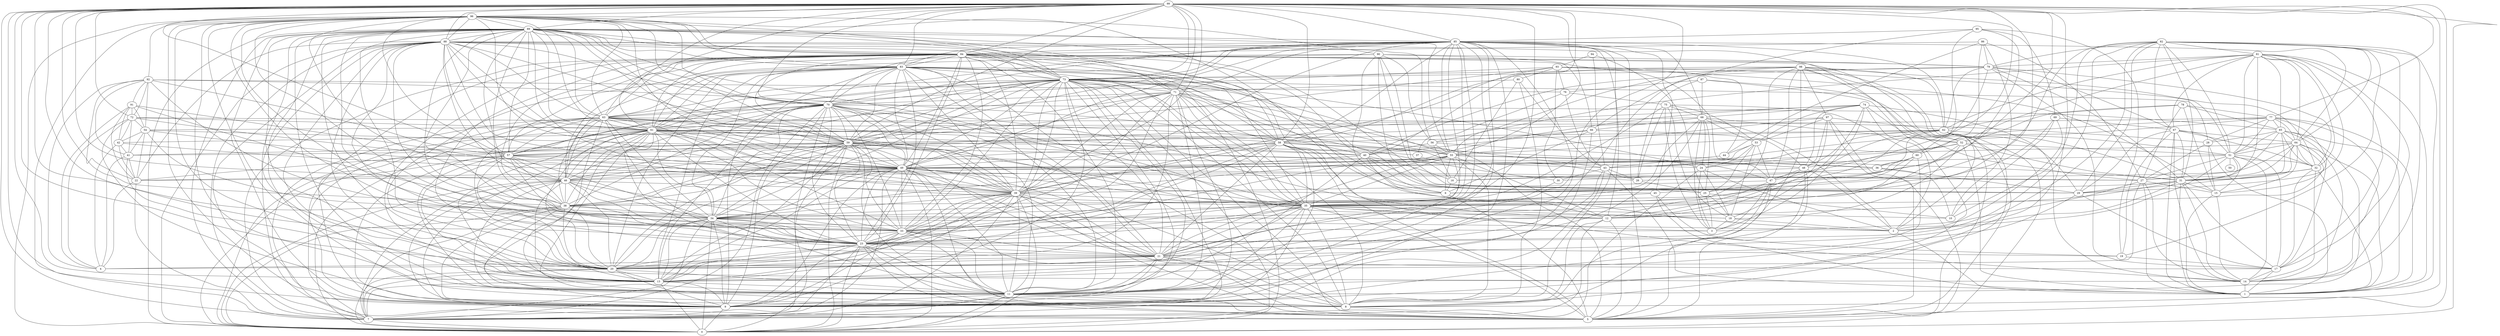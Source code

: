 digraph "sensornet-topology" {
label = "";
rankdir="BT";"0"->"7" [arrowhead = "both"] 
"0"->"9" [arrowhead = "both"] 
"0"->"11" [arrowhead = "both"] 
"0"->"13" [arrowhead = "both"] 
"0"->"20" [arrowhead = "both"] 
"0"->"23" [arrowhead = "both"] 
"0"->"34" [arrowhead = "both"] 
"0"->"38" [arrowhead = "both"] 
"0"->"39" [arrowhead = "both"] 
"0"->"46" [arrowhead = "both"] 
"0"->"49" [arrowhead = "both"] 
"0"->"57" [arrowhead = "both"] 
"0"->"59" [arrowhead = "both"] 
"0"->"61" [arrowhead = "both"] 
"0"->"63" [arrowhead = "both"] 
"0"->"70" [arrowhead = "both"] 
"0"->"73" [arrowhead = "both"] 
"0"->"84" [arrowhead = "both"] 
"0"->"88" [arrowhead = "both"] 
"0"->"89" [arrowhead = "both"] 
"0"->"96" [arrowhead = "both"] 
"0"->"97" [arrowhead = "both"] 
"0"->"99" [arrowhead = "both"] 
"1"->"2" [arrowhead = "both"] 
"1"->"14" [arrowhead = "both"] 
"1"->"15" [arrowhead = "both"] 
"1"->"17" [arrowhead = "both"] 
"1"->"27" [arrowhead = "both"] 
"1"->"28" [arrowhead = "both"] 
"1"->"31" [arrowhead = "both"] 
"1"->"32" [arrowhead = "both"] 
"1"->"43" [arrowhead = "both"] 
"1"->"45" [arrowhead = "both"] 
"1"->"52" [arrowhead = "both"] 
"1"->"64" [arrowhead = "both"] 
"1"->"65" [arrowhead = "both"] 
"1"->"67" [arrowhead = "both"] 
"1"->"77" [arrowhead = "both"] 
"1"->"81" [arrowhead = "both"] 
"1"->"82" [arrowhead = "both"] 
"2"->"18" [arrowhead = "both"] 
"2"->"24" [arrowhead = "both"] 
"2"->"31" [arrowhead = "both"] 
"2"->"34" [arrowhead = "both"] 
"2"->"40" [arrowhead = "both"] 
"2"->"48" [arrowhead = "both"] 
"2"->"51" [arrowhead = "both"] 
"2"->"68" [arrowhead = "both"] 
"2"->"69" [arrowhead = "both"] 
"2"->"74" [arrowhead = "both"] 
"2"->"84" [arrowhead = "both"] 
"2"->"98" [arrowhead = "both"] 
"3"->"18" [arrowhead = "both"] 
"3"->"24" [arrowhead = "both"] 
"3"->"25" [arrowhead = "both"] 
"3"->"27" [arrowhead = "both"] 
"3"->"47" [arrowhead = "both"] 
"3"->"54" [arrowhead = "both"] 
"3"->"68" [arrowhead = "both"] 
"3"->"74" [arrowhead = "both"] 
"3"->"75" [arrowhead = "both"] 
"3"->"84" [arrowhead = "both"] 
"4"->"21" [arrowhead = "both"] 
"4"->"22" [arrowhead = "both"] 
"4"->"27" [arrowhead = "both"] 
"4"->"41" [arrowhead = "both"] 
"4"->"42" [arrowhead = "both"] 
"4"->"72" [arrowhead = "both"] 
"4"->"91" [arrowhead = "both"] 
"4"->"92" [arrowhead = "both"] 
"5"->"6" [arrowhead = "both"] 
"5"->"8" [arrowhead = "both"] 
"5"->"11" [arrowhead = "both"] 
"5"->"12" [arrowhead = "both"] 
"5"->"21" [arrowhead = "both"] 
"5"->"23" [arrowhead = "both"] 
"5"->"35" [arrowhead = "both"] 
"5"->"39" [arrowhead = "both"] 
"5"->"47" [arrowhead = "both"] 
"5"->"48" [arrowhead = "both"] 
"5"->"49" [arrowhead = "both"] 
"5"->"58" [arrowhead = "both"] 
"5"->"61" [arrowhead = "both"] 
"5"->"62" [arrowhead = "both"] 
"5"->"71" [arrowhead = "both"] 
"5"->"73" [arrowhead = "both"] 
"5"->"85" [arrowhead = "both"] 
"5"->"87" [arrowhead = "both"] 
"5"->"89" [arrowhead = "both"] 
"5"->"97" [arrowhead = "both"] 
"5"->"98" [arrowhead = "both"] 
"5"->"99" [arrowhead = "both"] 
"6"->"16" [arrowhead = "both"] 
"6"->"31" [arrowhead = "both"] 
"6"->"40" [arrowhead = "both"] 
"6"->"55" [arrowhead = "both"] 
"6"->"66" [arrowhead = "both"] 
"6"->"82" [arrowhead = "both"] 
"6"->"90" [arrowhead = "both"] 
"6"->"91" [arrowhead = "both"] 
"6"->"95" [arrowhead = "both"] 
"6"->"96" [arrowhead = "both"] 
"7"->"9" [arrowhead = "both"] 
"7"->"11" [arrowhead = "both"] 
"7"->"12" [arrowhead = "both"] 
"7"->"13" [arrowhead = "both"] 
"7"->"20" [arrowhead = "both"] 
"7"->"22" [arrowhead = "both"] 
"7"->"23" [arrowhead = "both"] 
"7"->"24" [arrowhead = "both"] 
"7"->"34" [arrowhead = "both"] 
"7"->"38" [arrowhead = "both"] 
"7"->"39" [arrowhead = "both"] 
"7"->"46" [arrowhead = "both"] 
"7"->"49" [arrowhead = "both"] 
"7"->"59" [arrowhead = "both"] 
"7"->"61" [arrowhead = "both"] 
"7"->"63" [arrowhead = "both"] 
"7"->"70" [arrowhead = "both"] 
"7"->"73" [arrowhead = "both"] 
"7"->"84" [arrowhead = "both"] 
"7"->"88" [arrowhead = "both"] 
"7"->"89" [arrowhead = "both"] 
"7"->"96" [arrowhead = "both"] 
"7"->"99" [arrowhead = "both"] 
"8"->"11" [arrowhead = "both"] 
"8"->"12" [arrowhead = "both"] 
"8"->"21" [arrowhead = "both"] 
"8"->"23" [arrowhead = "both"] 
"8"->"33" [arrowhead = "both"] 
"8"->"35" [arrowhead = "both"] 
"8"->"39" [arrowhead = "both"] 
"8"->"48" [arrowhead = "both"] 
"8"->"49" [arrowhead = "both"] 
"8"->"55" [arrowhead = "both"] 
"8"->"61" [arrowhead = "both"] 
"8"->"62" [arrowhead = "both"] 
"8"->"71" [arrowhead = "both"] 
"8"->"72" [arrowhead = "both"] 
"8"->"73" [arrowhead = "both"] 
"8"->"80" [arrowhead = "both"] 
"8"->"83" [arrowhead = "both"] 
"8"->"85" [arrowhead = "both"] 
"8"->"89" [arrowhead = "both"] 
"8"->"98" [arrowhead = "both"] 
"8"->"99" [arrowhead = "both"] 
"9"->"11" [arrowhead = "both"] 
"9"->"13" [arrowhead = "both"] 
"9"->"20" [arrowhead = "both"] 
"9"->"21" [arrowhead = "both"] 
"9"->"23" [arrowhead = "both"] 
"9"->"33" [arrowhead = "both"] 
"9"->"34" [arrowhead = "both"] 
"9"->"35" [arrowhead = "both"] 
"9"->"38" [arrowhead = "both"] 
"9"->"39" [arrowhead = "both"] 
"9"->"43" [arrowhead = "both"] 
"9"->"46" [arrowhead = "both"] 
"9"->"49" [arrowhead = "both"] 
"9"->"57" [arrowhead = "both"] 
"9"->"60" [arrowhead = "both"] 
"9"->"61" [arrowhead = "both"] 
"9"->"63" [arrowhead = "both"] 
"9"->"70" [arrowhead = "both"] 
"9"->"71" [arrowhead = "both"] 
"9"->"73" [arrowhead = "both"] 
"9"->"83" [arrowhead = "both"] 
"9"->"84" [arrowhead = "both"] 
"9"->"85" [arrowhead = "both"] 
"9"->"87" [arrowhead = "both"] 
"9"->"88" [arrowhead = "both"] 
"9"->"89" [arrowhead = "both"] 
"9"->"96" [arrowhead = "both"] 
"9"->"99" [arrowhead = "both"] 
"10"->"25" [arrowhead = "both"] 
"10"->"35" [arrowhead = "both"] 
"10"->"36" [arrowhead = "both"] 
"10"->"69" [arrowhead = "both"] 
"10"->"82" [arrowhead = "both"] 
"10"->"86" [arrowhead = "both"] 
"11"->"13" [arrowhead = "both"] 
"11"->"20" [arrowhead = "both"] 
"11"->"21" [arrowhead = "both"] 
"11"->"23" [arrowhead = "both"] 
"11"->"33" [arrowhead = "both"] 
"11"->"34" [arrowhead = "both"] 
"11"->"35" [arrowhead = "both"] 
"11"->"38" [arrowhead = "both"] 
"11"->"39" [arrowhead = "both"] 
"11"->"40" [arrowhead = "both"] 
"11"->"46" [arrowhead = "both"] 
"11"->"49" [arrowhead = "both"] 
"11"->"55" [arrowhead = "both"] 
"11"->"57" [arrowhead = "both"] 
"11"->"58" [arrowhead = "both"] 
"11"->"59" [arrowhead = "both"] 
"11"->"63" [arrowhead = "both"] 
"11"->"65" [arrowhead = "both"] 
"11"->"66" [arrowhead = "both"] 
"11"->"70" [arrowhead = "both"] 
"11"->"71" [arrowhead = "both"] 
"11"->"73" [arrowhead = "both"] 
"11"->"83" [arrowhead = "both"] 
"11"->"84" [arrowhead = "both"] 
"11"->"85" [arrowhead = "both"] 
"11"->"88" [arrowhead = "both"] 
"11"->"89" [arrowhead = "both"] 
"11"->"96" [arrowhead = "both"] 
"11"->"99" [arrowhead = "both"] 
"12"->"31" [arrowhead = "both"] 
"12"->"35" [arrowhead = "both"] 
"12"->"47" [arrowhead = "both"] 
"12"->"48" [arrowhead = "both"] 
"12"->"55" [arrowhead = "both"] 
"12"->"58" [arrowhead = "both"] 
"12"->"70" [arrowhead = "both"] 
"12"->"85" [arrowhead = "both"] 
"12"->"91" [arrowhead = "both"] 
"12"->"97" [arrowhead = "both"] 
"12"->"98" [arrowhead = "both"] 
"13"->"20" [arrowhead = "both"] 
"13"->"23" [arrowhead = "both"] 
"13"->"29" [arrowhead = "both"] 
"13"->"33" [arrowhead = "both"] 
"13"->"34" [arrowhead = "both"] 
"13"->"38" [arrowhead = "both"] 
"13"->"39" [arrowhead = "both"] 
"13"->"43" [arrowhead = "both"] 
"13"->"46" [arrowhead = "both"] 
"13"->"49" [arrowhead = "both"] 
"13"->"57" [arrowhead = "both"] 
"13"->"59" [arrowhead = "both"] 
"13"->"61" [arrowhead = "both"] 
"13"->"68" [arrowhead = "both"] 
"13"->"70" [arrowhead = "both"] 
"13"->"73" [arrowhead = "both"] 
"13"->"83" [arrowhead = "both"] 
"13"->"84" [arrowhead = "both"] 
"13"->"88" [arrowhead = "both"] 
"13"->"89" [arrowhead = "both"] 
"13"->"96" [arrowhead = "both"] 
"13"->"99" [arrowhead = "both"] 
"14"->"15" [arrowhead = "both"] 
"14"->"17" [arrowhead = "both"] 
"14"->"27" [arrowhead = "both"] 
"14"->"31" [arrowhead = "both"] 
"14"->"32" [arrowhead = "both"] 
"14"->"35" [arrowhead = "both"] 
"14"->"41" [arrowhead = "both"] 
"14"->"51" [arrowhead = "both"] 
"14"->"65" [arrowhead = "both"] 
"14"->"67" [arrowhead = "both"] 
"14"->"74" [arrowhead = "both"] 
"14"->"77" [arrowhead = "both"] 
"14"->"81" [arrowhead = "both"] 
"14"->"82" [arrowhead = "both"] 
"15"->"27" [arrowhead = "both"] 
"15"->"28" [arrowhead = "both"] 
"15"->"31" [arrowhead = "both"] 
"15"->"51" [arrowhead = "both"] 
"15"->"64" [arrowhead = "both"] 
"15"->"77" [arrowhead = "both"] 
"15"->"78" [arrowhead = "both"] 
"15"->"93" [arrowhead = "both"] 
"16"->"40" [arrowhead = "both"] 
"16"->"48" [arrowhead = "both"] 
"16"->"56" [arrowhead = "both"] 
"16"->"80" [arrowhead = "both"] 
"16"->"90" [arrowhead = "both"] 
"16"->"99" [arrowhead = "both"] 
"17"->"19" [arrowhead = "both"] 
"17"->"29" [arrowhead = "both"] 
"17"->"31" [arrowhead = "both"] 
"17"->"32" [arrowhead = "both"] 
"17"->"33" [arrowhead = "both"] 
"17"->"51" [arrowhead = "both"] 
"17"->"64" [arrowhead = "both"] 
"17"->"79" [arrowhead = "both"] 
"17"->"81" [arrowhead = "both"] 
"17"->"82" [arrowhead = "both"] 
"18"->"24" [arrowhead = "both"] 
"18"->"25" [arrowhead = "both"] 
"18"->"35" [arrowhead = "both"] 
"18"->"52" [arrowhead = "both"] 
"18"->"53" [arrowhead = "both"] 
"18"->"74" [arrowhead = "both"] 
"18"->"75" [arrowhead = "both"] 
"18"->"89" [arrowhead = "both"] 
"19"->"23" [arrowhead = "both"] 
"19"->"45" [arrowhead = "both"] 
"19"->"67" [arrowhead = "both"] 
"19"->"82" [arrowhead = "both"] 
"19"->"95" [arrowhead = "both"] 
"20"->"21" [arrowhead = "both"] 
"20"->"23" [arrowhead = "both"] 
"20"->"33" [arrowhead = "both"] 
"20"->"34" [arrowhead = "both"] 
"20"->"35" [arrowhead = "both"] 
"20"->"38" [arrowhead = "both"] 
"20"->"39" [arrowhead = "both"] 
"20"->"46" [arrowhead = "both"] 
"20"->"49" [arrowhead = "both"] 
"20"->"57" [arrowhead = "both"] 
"20"->"59" [arrowhead = "both"] 
"20"->"61" [arrowhead = "both"] 
"20"->"63" [arrowhead = "both"] 
"20"->"71" [arrowhead = "both"] 
"20"->"73" [arrowhead = "both"] 
"20"->"83" [arrowhead = "both"] 
"20"->"84" [arrowhead = "both"] 
"20"->"85" [arrowhead = "both"] 
"20"->"88" [arrowhead = "both"] 
"20"->"89" [arrowhead = "both"] 
"20"->"90" [arrowhead = "both"] 
"20"->"96" [arrowhead = "both"] 
"20"->"99" [arrowhead = "both"] 
"21"->"23" [arrowhead = "both"] 
"21"->"30" [arrowhead = "both"] 
"21"->"33" [arrowhead = "both"] 
"21"->"35" [arrowhead = "both"] 
"21"->"39" [arrowhead = "both"] 
"21"->"49" [arrowhead = "both"] 
"21"->"55" [arrowhead = "both"] 
"21"->"58" [arrowhead = "both"] 
"21"->"59" [arrowhead = "both"] 
"21"->"61" [arrowhead = "both"] 
"21"->"70" [arrowhead = "both"] 
"21"->"73" [arrowhead = "both"] 
"21"->"82" [arrowhead = "both"] 
"21"->"83" [arrowhead = "both"] 
"21"->"85" [arrowhead = "both"] 
"21"->"89" [arrowhead = "both"] 
"21"->"95" [arrowhead = "both"] 
"21"->"99" [arrowhead = "both"] 
"22"->"41" [arrowhead = "both"] 
"22"->"42" [arrowhead = "both"] 
"22"->"49" [arrowhead = "both"] 
"22"->"54" [arrowhead = "both"] 
"22"->"59" [arrowhead = "both"] 
"22"->"74" [arrowhead = "both"] 
"22"->"88" [arrowhead = "both"] 
"22"->"91" [arrowhead = "both"] 
"22"->"92" [arrowhead = "both"] 
"23"->"33" [arrowhead = "both"] 
"23"->"34" [arrowhead = "both"] 
"23"->"35" [arrowhead = "both"] 
"23"->"38" [arrowhead = "both"] 
"23"->"39" [arrowhead = "both"] 
"23"->"46" [arrowhead = "both"] 
"23"->"47" [arrowhead = "both"] 
"23"->"49" [arrowhead = "both"] 
"23"->"55" [arrowhead = "both"] 
"23"->"57" [arrowhead = "both"] 
"23"->"58" [arrowhead = "both"] 
"23"->"59" [arrowhead = "both"] 
"23"->"61" [arrowhead = "both"] 
"23"->"63" [arrowhead = "both"] 
"23"->"70" [arrowhead = "both"] 
"23"->"71" [arrowhead = "both"] 
"23"->"82" [arrowhead = "both"] 
"23"->"83" [arrowhead = "both"] 
"23"->"84" [arrowhead = "both"] 
"23"->"85" [arrowhead = "both"] 
"23"->"88" [arrowhead = "both"] 
"23"->"89" [arrowhead = "both"] 
"23"->"96" [arrowhead = "both"] 
"23"->"99" [arrowhead = "both"] 
"24"->"52" [arrowhead = "both"] 
"24"->"53" [arrowhead = "both"] 
"24"->"57" [arrowhead = "both"] 
"24"->"68" [arrowhead = "both"] 
"24"->"73" [arrowhead = "both"] 
"25"->"26" [arrowhead = "both"] 
"25"->"53" [arrowhead = "both"] 
"25"->"60" [arrowhead = "both"] 
"25"->"68" [arrowhead = "both"] 
"25"->"83" [arrowhead = "both"] 
"25"->"90" [arrowhead = "both"] 
"25"->"94" [arrowhead = "both"] 
"26"->"37" [arrowhead = "both"] 
"26"->"42" [arrowhead = "both"] 
"26"->"43" [arrowhead = "both"] 
"26"->"64" [arrowhead = "both"] 
"26"->"75" [arrowhead = "both"] 
"26"->"87" [arrowhead = "both"] 
"27"->"28" [arrowhead = "both"] 
"27"->"49" [arrowhead = "both"] 
"27"->"51" [arrowhead = "both"] 
"27"->"54" [arrowhead = "both"] 
"27"->"64" [arrowhead = "both"] 
"27"->"65" [arrowhead = "both"] 
"27"->"78" [arrowhead = "both"] 
"27"->"86" [arrowhead = "both"] 
"27"->"88" [arrowhead = "both"] 
"28"->"65" [arrowhead = "both"] 
"28"->"72" [arrowhead = "both"] 
"28"->"73" [arrowhead = "both"] 
"28"->"77" [arrowhead = "both"] 
"29"->"31" [arrowhead = "both"] 
"29"->"32" [arrowhead = "both"] 
"29"->"36" [arrowhead = "both"] 
"29"->"40" [arrowhead = "both"] 
"29"->"62" [arrowhead = "both"] 
"29"->"67" [arrowhead = "both"] 
"29"->"81" [arrowhead = "both"] 
"29"->"82" [arrowhead = "both"] 
"29"->"89" [arrowhead = "both"] 
"29"->"90" [arrowhead = "both"] 
"30"->"36" [arrowhead = "both"] 
"30"->"43" [arrowhead = "both"] 
"30"->"71" [arrowhead = "both"] 
"30"->"93" [arrowhead = "both"] 
"31"->"32" [arrowhead = "both"] 
"31"->"51" [arrowhead = "both"] 
"31"->"52" [arrowhead = "both"] 
"31"->"56" [arrowhead = "both"] 
"31"->"62" [arrowhead = "both"] 
"31"->"64" [arrowhead = "both"] 
"31"->"65" [arrowhead = "both"] 
"31"->"67" [arrowhead = "both"] 
"31"->"79" [arrowhead = "both"] 
"31"->"81" [arrowhead = "both"] 
"31"->"82" [arrowhead = "both"] 
"32"->"51" [arrowhead = "both"] 
"32"->"64" [arrowhead = "both"] 
"32"->"65" [arrowhead = "both"] 
"32"->"67" [arrowhead = "both"] 
"32"->"79" [arrowhead = "both"] 
"32"->"81" [arrowhead = "both"] 
"32"->"98" [arrowhead = "both"] 
"33"->"34" [arrowhead = "both"] 
"33"->"35" [arrowhead = "both"] 
"33"->"39" [arrowhead = "both"] 
"33"->"46" [arrowhead = "both"] 
"33"->"49" [arrowhead = "both"] 
"33"->"58" [arrowhead = "both"] 
"33"->"59" [arrowhead = "both"] 
"33"->"61" [arrowhead = "both"] 
"33"->"63" [arrowhead = "both"] 
"33"->"70" [arrowhead = "both"] 
"33"->"71" [arrowhead = "both"] 
"33"->"73" [arrowhead = "both"] 
"33"->"84" [arrowhead = "both"] 
"33"->"85" [arrowhead = "both"] 
"33"->"89" [arrowhead = "both"] 
"33"->"92" [arrowhead = "both"] 
"33"->"96" [arrowhead = "both"] 
"33"->"99" [arrowhead = "both"] 
"34"->"35" [arrowhead = "both"] 
"34"->"38" [arrowhead = "both"] 
"34"->"39" [arrowhead = "both"] 
"34"->"40" [arrowhead = "both"] 
"34"->"46" [arrowhead = "both"] 
"34"->"49" [arrowhead = "both"] 
"34"->"52" [arrowhead = "both"] 
"34"->"57" [arrowhead = "both"] 
"34"->"59" [arrowhead = "both"] 
"34"->"61" [arrowhead = "both"] 
"34"->"63" [arrowhead = "both"] 
"34"->"70" [arrowhead = "both"] 
"34"->"73" [arrowhead = "both"] 
"34"->"83" [arrowhead = "both"] 
"34"->"85" [arrowhead = "both"] 
"34"->"88" [arrowhead = "both"] 
"34"->"89" [arrowhead = "both"] 
"34"->"96" [arrowhead = "both"] 
"34"->"99" [arrowhead = "both"] 
"35"->"39" [arrowhead = "both"] 
"35"->"45" [arrowhead = "both"] 
"35"->"49" [arrowhead = "both"] 
"35"->"55" [arrowhead = "both"] 
"35"->"58" [arrowhead = "both"] 
"35"->"59" [arrowhead = "both"] 
"35"->"60" [arrowhead = "both"] 
"35"->"61" [arrowhead = "both"] 
"35"->"62" [arrowhead = "both"] 
"35"->"64" [arrowhead = "both"] 
"35"->"68" [arrowhead = "both"] 
"35"->"70" [arrowhead = "both"] 
"35"->"71" [arrowhead = "both"] 
"35"->"73" [arrowhead = "both"] 
"35"->"75" [arrowhead = "both"] 
"35"->"83" [arrowhead = "both"] 
"35"->"84" [arrowhead = "both"] 
"35"->"89" [arrowhead = "both"] 
"35"->"99" [arrowhead = "both"] 
"36"->"54" [arrowhead = "both"] 
"36"->"60" [arrowhead = "both"] 
"36"->"79" [arrowhead = "both"] 
"36"->"84" [arrowhead = "both"] 
"37"->"59" [arrowhead = "both"] 
"37"->"76" [arrowhead = "both"] 
"38"->"39" [arrowhead = "both"] 
"38"->"46" [arrowhead = "both"] 
"38"->"49" [arrowhead = "both"] 
"38"->"57" [arrowhead = "both"] 
"38"->"59" [arrowhead = "both"] 
"38"->"60" [arrowhead = "both"] 
"38"->"61" [arrowhead = "both"] 
"38"->"63" [arrowhead = "both"] 
"38"->"70" [arrowhead = "both"] 
"38"->"73" [arrowhead = "both"] 
"38"->"84" [arrowhead = "both"] 
"38"->"89" [arrowhead = "both"] 
"38"->"96" [arrowhead = "both"] 
"38"->"99" [arrowhead = "both"] 
"39"->"46" [arrowhead = "both"] 
"39"->"47" [arrowhead = "both"] 
"39"->"49" [arrowhead = "both"] 
"39"->"55" [arrowhead = "both"] 
"39"->"57" [arrowhead = "both"] 
"39"->"58" [arrowhead = "both"] 
"39"->"59" [arrowhead = "both"] 
"39"->"61" [arrowhead = "both"] 
"39"->"63" [arrowhead = "both"] 
"39"->"70" [arrowhead = "both"] 
"39"->"71" [arrowhead = "both"] 
"39"->"73" [arrowhead = "both"] 
"39"->"83" [arrowhead = "both"] 
"39"->"84" [arrowhead = "both"] 
"39"->"85" [arrowhead = "both"] 
"39"->"88" [arrowhead = "both"] 
"39"->"93" [arrowhead = "both"] 
"39"->"96" [arrowhead = "both"] 
"39"->"99" [arrowhead = "both"] 
"40"->"56" [arrowhead = "both"] 
"40"->"61" [arrowhead = "both"] 
"40"->"63" [arrowhead = "both"] 
"40"->"66" [arrowhead = "both"] 
"40"->"79" [arrowhead = "both"] 
"40"->"84" [arrowhead = "both"] 
"40"->"92" [arrowhead = "both"] 
"40"->"99" [arrowhead = "both"] 
"41"->"42" [arrowhead = "both"] 
"41"->"54" [arrowhead = "both"] 
"41"->"59" [arrowhead = "both"] 
"41"->"72" [arrowhead = "both"] 
"41"->"92" [arrowhead = "both"] 
"41"->"97" [arrowhead = "both"] 
"42"->"54" [arrowhead = "both"] 
"42"->"68" [arrowhead = "both"] 
"42"->"72" [arrowhead = "both"] 
"42"->"91" [arrowhead = "both"] 
"43"->"44" [arrowhead = "both"] 
"43"->"51" [arrowhead = "both"] 
"43"->"53" [arrowhead = "both"] 
"43"->"59" [arrowhead = "both"] 
"43"->"63" [arrowhead = "both"] 
"43"->"76" [arrowhead = "both"] 
"43"->"77" [arrowhead = "both"] 
"43"->"80" [arrowhead = "both"] 
"43"->"94" [arrowhead = "both"] 
"44"->"53" [arrowhead = "both"] 
"44"->"86" [arrowhead = "both"] 
"44"->"93" [arrowhead = "both"] 
"45"->"69" [arrowhead = "both"] 
"45"->"73" [arrowhead = "both"] 
"45"->"85" [arrowhead = "both"] 
"46"->"49" [arrowhead = "both"] 
"46"->"57" [arrowhead = "both"] 
"46"->"58" [arrowhead = "both"] 
"46"->"59" [arrowhead = "both"] 
"46"->"61" [arrowhead = "both"] 
"46"->"63" [arrowhead = "both"] 
"46"->"70" [arrowhead = "both"] 
"46"->"73" [arrowhead = "both"] 
"46"->"83" [arrowhead = "both"] 
"46"->"84" [arrowhead = "both"] 
"46"->"88" [arrowhead = "both"] 
"46"->"89" [arrowhead = "both"] 
"46"->"99" [arrowhead = "both"] 
"47"->"48" [arrowhead = "both"] 
"47"->"53" [arrowhead = "both"] 
"47"->"55" [arrowhead = "both"] 
"47"->"58" [arrowhead = "both"] 
"47"->"62" [arrowhead = "both"] 
"47"->"98" [arrowhead = "both"] 
"47"->"99" [arrowhead = "both"] 
"48"->"52" [arrowhead = "both"] 
"48"->"55" [arrowhead = "both"] 
"48"->"58" [arrowhead = "both"] 
"48"->"62" [arrowhead = "both"] 
"48"->"66" [arrowhead = "both"] 
"48"->"74" [arrowhead = "both"] 
"48"->"97" [arrowhead = "both"] 
"49"->"55" [arrowhead = "both"] 
"49"->"57" [arrowhead = "both"] 
"49"->"58" [arrowhead = "both"] 
"49"->"59" [arrowhead = "both"] 
"49"->"61" [arrowhead = "both"] 
"49"->"63" [arrowhead = "both"] 
"49"->"64" [arrowhead = "both"] 
"49"->"70" [arrowhead = "both"] 
"49"->"71" [arrowhead = "both"] 
"49"->"72" [arrowhead = "both"] 
"49"->"73" [arrowhead = "both"] 
"49"->"77" [arrowhead = "both"] 
"49"->"83" [arrowhead = "both"] 
"49"->"84" [arrowhead = "both"] 
"49"->"85" [arrowhead = "both"] 
"49"->"88" [arrowhead = "both"] 
"49"->"89" [arrowhead = "both"] 
"49"->"96" [arrowhead = "both"] 
"50"->"51" [arrowhead = "both"] 
"51"->"52" [arrowhead = "both"] 
"51"->"62" [arrowhead = "both"] 
"51"->"64" [arrowhead = "both"] 
"51"->"65" [arrowhead = "both"] 
"51"->"67" [arrowhead = "both"] 
"51"->"77" [arrowhead = "both"] 
"51"->"81" [arrowhead = "both"] 
"51"->"82" [arrowhead = "both"] 
"51"->"93" [arrowhead = "both"] 
"52"->"68" [arrowhead = "both"] 
"52"->"74" [arrowhead = "both"] 
"52"->"78" [arrowhead = "both"] 
"52"->"81" [arrowhead = "both"] 
"52"->"84" [arrowhead = "both"] 
"52"->"98" [arrowhead = "both"] 
"53"->"68" [arrowhead = "both"] 
"53"->"74" [arrowhead = "both"] 
"53"->"75" [arrowhead = "both"] 
"53"->"97" [arrowhead = "both"] 
"54"->"72" [arrowhead = "both"] 
"54"->"77" [arrowhead = "both"] 
"54"->"91" [arrowhead = "both"] 
"54"->"92" [arrowhead = "both"] 
"55"->"56" [arrowhead = "both"] 
"55"->"58" [arrowhead = "both"] 
"55"->"61" [arrowhead = "both"] 
"55"->"62" [arrowhead = "both"] 
"55"->"71" [arrowhead = "both"] 
"55"->"73" [arrowhead = "both"] 
"55"->"85" [arrowhead = "both"] 
"55"->"89" [arrowhead = "both"] 
"55"->"97" [arrowhead = "both"] 
"55"->"98" [arrowhead = "both"] 
"55"->"99" [arrowhead = "both"] 
"56"->"66" [arrowhead = "both"] 
"56"->"81" [arrowhead = "both"] 
"56"->"88" [arrowhead = "both"] 
"56"->"90" [arrowhead = "both"] 
"57"->"59" [arrowhead = "both"] 
"57"->"61" [arrowhead = "both"] 
"57"->"63" [arrowhead = "both"] 
"57"->"70" [arrowhead = "both"] 
"57"->"73" [arrowhead = "both"] 
"57"->"74" [arrowhead = "both"] 
"57"->"84" [arrowhead = "both"] 
"57"->"88" [arrowhead = "both"] 
"57"->"89" [arrowhead = "both"] 
"57"->"92" [arrowhead = "both"] 
"57"->"96" [arrowhead = "both"] 
"57"->"99" [arrowhead = "both"] 
"58"->"61" [arrowhead = "both"] 
"58"->"62" [arrowhead = "both"] 
"58"->"71" [arrowhead = "both"] 
"58"->"73" [arrowhead = "both"] 
"58"->"83" [arrowhead = "both"] 
"58"->"85" [arrowhead = "both"] 
"58"->"89" [arrowhead = "both"] 
"58"->"98" [arrowhead = "both"] 
"58"->"99" [arrowhead = "both"] 
"59"->"61" [arrowhead = "both"] 
"59"->"62" [arrowhead = "both"] 
"59"->"63" [arrowhead = "both"] 
"59"->"70" [arrowhead = "both"] 
"59"->"71" [arrowhead = "both"] 
"59"->"73" [arrowhead = "both"] 
"59"->"83" [arrowhead = "both"] 
"59"->"84" [arrowhead = "both"] 
"59"->"85" [arrowhead = "both"] 
"59"->"88" [arrowhead = "both"] 
"59"->"89" [arrowhead = "both"] 
"59"->"93" [arrowhead = "both"] 
"59"->"96" [arrowhead = "both"] 
"59"->"99" [arrowhead = "both"] 
"60"->"75" [arrowhead = "both"] 
"60"->"86" [arrowhead = "both"] 
"60"->"95" [arrowhead = "both"] 
"61"->"63" [arrowhead = "both"] 
"61"->"70" [arrowhead = "both"] 
"61"->"71" [arrowhead = "both"] 
"61"->"72" [arrowhead = "both"] 
"61"->"73" [arrowhead = "both"] 
"61"->"83" [arrowhead = "both"] 
"61"->"84" [arrowhead = "both"] 
"61"->"85" [arrowhead = "both"] 
"61"->"88" [arrowhead = "both"] 
"61"->"89" [arrowhead = "both"] 
"61"->"90" [arrowhead = "both"] 
"61"->"96" [arrowhead = "both"] 
"61"->"99" [arrowhead = "both"] 
"62"->"78" [arrowhead = "both"] 
"62"->"79" [arrowhead = "both"] 
"62"->"81" [arrowhead = "both"] 
"62"->"85" [arrowhead = "both"] 
"62"->"97" [arrowhead = "both"] 
"62"->"98" [arrowhead = "both"] 
"63"->"70" [arrowhead = "both"] 
"63"->"73" [arrowhead = "both"] 
"63"->"83" [arrowhead = "both"] 
"63"->"84" [arrowhead = "both"] 
"63"->"88" [arrowhead = "both"] 
"63"->"89" [arrowhead = "both"] 
"63"->"93" [arrowhead = "both"] 
"63"->"96" [arrowhead = "both"] 
"63"->"99" [arrowhead = "both"] 
"64"->"65" [arrowhead = "both"] 
"64"->"67" [arrowhead = "both"] 
"64"->"77" [arrowhead = "both"] 
"64"->"81" [arrowhead = "both"] 
"64"->"82" [arrowhead = "both"] 
"64"->"85" [arrowhead = "both"] 
"65"->"70" [arrowhead = "both"] 
"65"->"77" [arrowhead = "both"] 
"65"->"78" [arrowhead = "both"] 
"65"->"81" [arrowhead = "both"] 
"66"->"68" [arrowhead = "both"] 
"66"->"90" [arrowhead = "both"] 
"66"->"98" [arrowhead = "both"] 
"67"->"69" [arrowhead = "both"] 
"67"->"79" [arrowhead = "both"] 
"67"->"81" [arrowhead = "both"] 
"67"->"82" [arrowhead = "both"] 
"68"->"74" [arrowhead = "both"] 
"68"->"75" [arrowhead = "both"] 
"68"->"85" [arrowhead = "both"] 
"68"->"87" [arrowhead = "both"] 
"69"->"95" [arrowhead = "both"] 
"70"->"71" [arrowhead = "both"] 
"70"->"73" [arrowhead = "both"] 
"70"->"83" [arrowhead = "both"] 
"70"->"84" [arrowhead = "both"] 
"70"->"85" [arrowhead = "both"] 
"70"->"88" [arrowhead = "both"] 
"70"->"89" [arrowhead = "both"] 
"70"->"96" [arrowhead = "both"] 
"70"->"99" [arrowhead = "both"] 
"71"->"73" [arrowhead = "both"] 
"71"->"80" [arrowhead = "both"] 
"71"->"83" [arrowhead = "both"] 
"71"->"85" [arrowhead = "both"] 
"71"->"89" [arrowhead = "both"] 
"71"->"99" [arrowhead = "both"] 
"72"->"91" [arrowhead = "both"] 
"72"->"92" [arrowhead = "both"] 
"72"->"99" [arrowhead = "both"] 
"73"->"79" [arrowhead = "both"] 
"73"->"83" [arrowhead = "both"] 
"73"->"84" [arrowhead = "both"] 
"73"->"85" [arrowhead = "both"] 
"73"->"88" [arrowhead = "both"] 
"73"->"89" [arrowhead = "both"] 
"73"->"96" [arrowhead = "both"] 
"73"->"98" [arrowhead = "both"] 
"73"->"99" [arrowhead = "both"] 
"75"->"76" [arrowhead = "both"] 
"76"->"87" [arrowhead = "both"] 
"76"->"92" [arrowhead = "both"] 
"76"->"93" [arrowhead = "both"] 
"77"->"78" [arrowhead = "both"] 
"77"->"99" [arrowhead = "both"] 
"79"->"81" [arrowhead = "both"] 
"79"->"82" [arrowhead = "both"] 
"79"->"84" [arrowhead = "both"] 
"79"->"86" [arrowhead = "both"] 
"79"->"90" [arrowhead = "both"] 
"80"->"93" [arrowhead = "both"] 
"81"->"82" [arrowhead = "both"] 
"83"->"84" [arrowhead = "both"] 
"83"->"85" [arrowhead = "both"] 
"83"->"89" [arrowhead = "both"] 
"83"->"96" [arrowhead = "both"] 
"83"->"99" [arrowhead = "both"] 
"84"->"85" [arrowhead = "both"] 
"84"->"86" [arrowhead = "both"] 
"84"->"88" [arrowhead = "both"] 
"84"->"89" [arrowhead = "both"] 
"84"->"96" [arrowhead = "both"] 
"84"->"99" [arrowhead = "both"] 
"85"->"89" [arrowhead = "both"] 
"85"->"95" [arrowhead = "both"] 
"85"->"99" [arrowhead = "both"] 
"88"->"89" [arrowhead = "both"] 
"88"->"96" [arrowhead = "both"] 
"88"->"99" [arrowhead = "both"] 
"89"->"96" [arrowhead = "both"] 
"89"->"99" [arrowhead = "both"] 
"90"->"96" [arrowhead = "both"] 
"91"->"92" [arrowhead = "both"] 
"92"->"96" [arrowhead = "both"] 
"93"->"94" [arrowhead = "both"] 
"96"->"99" [arrowhead = "both"] 
"97"->"98" [arrowhead = "both"] 
}